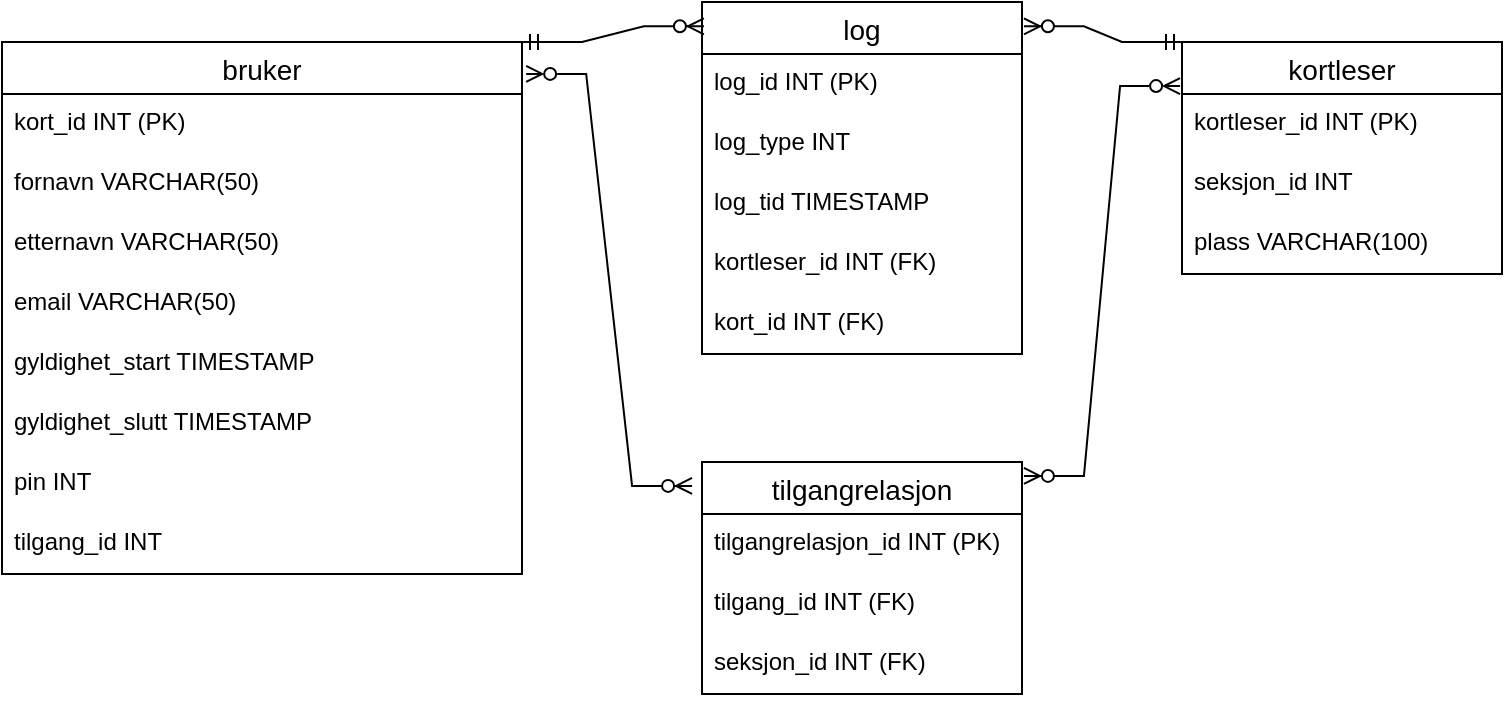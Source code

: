 <mxfile version="22.1.3" type="device">
  <diagram id="R2lEEEUBdFMjLlhIrx00" name="Page-1">
    <mxGraphModel dx="1434" dy="750" grid="0" gridSize="10" guides="1" tooltips="1" connect="1" arrows="1" fold="1" page="1" pageScale="1" pageWidth="850" pageHeight="1100" math="0" shadow="0" extFonts="Permanent Marker^https://fonts.googleapis.com/css?family=Permanent+Marker">
      <root>
        <mxCell id="0" />
        <mxCell id="1" parent="0" />
        <mxCell id="5ztRzxqujjNMiUvxfKSf-1" value="bruker" style="swimlane;fontStyle=0;childLayout=stackLayout;horizontal=1;startSize=26;horizontalStack=0;resizeParent=1;resizeParentMax=0;resizeLast=0;collapsible=1;marginBottom=0;align=center;fontSize=14;" parent="1" vertex="1">
          <mxGeometry x="40" y="40" width="260" height="266" as="geometry" />
        </mxCell>
        <mxCell id="5ztRzxqujjNMiUvxfKSf-2" value="kort_id INT (PK)" style="text;strokeColor=none;fillColor=none;spacingLeft=4;spacingRight=4;overflow=hidden;rotatable=0;points=[[0,0.5],[1,0.5]];portConstraint=eastwest;fontSize=12;whiteSpace=wrap;html=1;" parent="5ztRzxqujjNMiUvxfKSf-1" vertex="1">
          <mxGeometry y="26" width="260" height="30" as="geometry" />
        </mxCell>
        <mxCell id="5ztRzxqujjNMiUvxfKSf-3" value="fornavn VARCHAR(50)" style="text;strokeColor=none;fillColor=none;spacingLeft=4;spacingRight=4;overflow=hidden;rotatable=0;points=[[0,0.5],[1,0.5]];portConstraint=eastwest;fontSize=12;whiteSpace=wrap;html=1;" parent="5ztRzxqujjNMiUvxfKSf-1" vertex="1">
          <mxGeometry y="56" width="260" height="30" as="geometry" />
        </mxCell>
        <mxCell id="qw_QOssrDmkwzQ05NECk-21" value="etternavn VARCHAR(50)" style="text;strokeColor=none;fillColor=none;spacingLeft=4;spacingRight=4;overflow=hidden;rotatable=0;points=[[0,0.5],[1,0.5]];portConstraint=eastwest;fontSize=12;whiteSpace=wrap;html=1;" vertex="1" parent="5ztRzxqujjNMiUvxfKSf-1">
          <mxGeometry y="86" width="260" height="30" as="geometry" />
        </mxCell>
        <mxCell id="qw_QOssrDmkwzQ05NECk-22" value="email VARCHAR(50)" style="text;strokeColor=none;fillColor=none;spacingLeft=4;spacingRight=4;overflow=hidden;rotatable=0;points=[[0,0.5],[1,0.5]];portConstraint=eastwest;fontSize=12;whiteSpace=wrap;html=1;" vertex="1" parent="5ztRzxqujjNMiUvxfKSf-1">
          <mxGeometry y="116" width="260" height="30" as="geometry" />
        </mxCell>
        <mxCell id="5ztRzxqujjNMiUvxfKSf-4" value="gyldighet_start TIMESTAMP" style="text;strokeColor=none;fillColor=none;spacingLeft=4;spacingRight=4;overflow=hidden;rotatable=0;points=[[0,0.5],[1,0.5]];portConstraint=eastwest;fontSize=12;whiteSpace=wrap;html=1;" parent="5ztRzxqujjNMiUvxfKSf-1" vertex="1">
          <mxGeometry y="146" width="260" height="30" as="geometry" />
        </mxCell>
        <mxCell id="qw_QOssrDmkwzQ05NECk-25" value="gyldighet_slutt TIMESTAMP" style="text;strokeColor=none;fillColor=none;spacingLeft=4;spacingRight=4;overflow=hidden;rotatable=0;points=[[0,0.5],[1,0.5]];portConstraint=eastwest;fontSize=12;whiteSpace=wrap;html=1;" vertex="1" parent="5ztRzxqujjNMiUvxfKSf-1">
          <mxGeometry y="176" width="260" height="30" as="geometry" />
        </mxCell>
        <mxCell id="qw_QOssrDmkwzQ05NECk-24" value="pin INT" style="text;strokeColor=none;fillColor=none;spacingLeft=4;spacingRight=4;overflow=hidden;rotatable=0;points=[[0,0.5],[1,0.5]];portConstraint=eastwest;fontSize=12;whiteSpace=wrap;html=1;" vertex="1" parent="5ztRzxqujjNMiUvxfKSf-1">
          <mxGeometry y="206" width="260" height="30" as="geometry" />
        </mxCell>
        <mxCell id="qw_QOssrDmkwzQ05NECk-23" value="tilgang_id INT" style="text;strokeColor=none;fillColor=none;spacingLeft=4;spacingRight=4;overflow=hidden;rotatable=0;points=[[0,0.5],[1,0.5]];portConstraint=eastwest;fontSize=12;whiteSpace=wrap;html=1;" vertex="1" parent="5ztRzxqujjNMiUvxfKSf-1">
          <mxGeometry y="236" width="260" height="30" as="geometry" />
        </mxCell>
        <mxCell id="qw_QOssrDmkwzQ05NECk-1" value="log" style="swimlane;fontStyle=0;childLayout=stackLayout;horizontal=1;startSize=26;horizontalStack=0;resizeParent=1;resizeParentMax=0;resizeLast=0;collapsible=1;marginBottom=0;align=center;fontSize=14;" vertex="1" parent="1">
          <mxGeometry x="390" y="20" width="160" height="176" as="geometry" />
        </mxCell>
        <mxCell id="qw_QOssrDmkwzQ05NECk-2" value="log_id INT (PK)" style="text;strokeColor=none;fillColor=none;spacingLeft=4;spacingRight=4;overflow=hidden;rotatable=0;points=[[0,0.5],[1,0.5]];portConstraint=eastwest;fontSize=12;whiteSpace=wrap;html=1;" vertex="1" parent="qw_QOssrDmkwzQ05NECk-1">
          <mxGeometry y="26" width="160" height="30" as="geometry" />
        </mxCell>
        <mxCell id="qw_QOssrDmkwzQ05NECk-3" value="log_type INT" style="text;strokeColor=none;fillColor=none;spacingLeft=4;spacingRight=4;overflow=hidden;rotatable=0;points=[[0,0.5],[1,0.5]];portConstraint=eastwest;fontSize=12;whiteSpace=wrap;html=1;" vertex="1" parent="qw_QOssrDmkwzQ05NECk-1">
          <mxGeometry y="56" width="160" height="30" as="geometry" />
        </mxCell>
        <mxCell id="qw_QOssrDmkwzQ05NECk-4" value="log_tid TIMESTAMP" style="text;strokeColor=none;fillColor=none;spacingLeft=4;spacingRight=4;overflow=hidden;rotatable=0;points=[[0,0.5],[1,0.5]];portConstraint=eastwest;fontSize=12;whiteSpace=wrap;html=1;" vertex="1" parent="qw_QOssrDmkwzQ05NECk-1">
          <mxGeometry y="86" width="160" height="30" as="geometry" />
        </mxCell>
        <mxCell id="qw_QOssrDmkwzQ05NECk-26" value="kortleser_id INT (FK)" style="text;strokeColor=none;fillColor=none;spacingLeft=4;spacingRight=4;overflow=hidden;rotatable=0;points=[[0,0.5],[1,0.5]];portConstraint=eastwest;fontSize=12;whiteSpace=wrap;html=1;" vertex="1" parent="qw_QOssrDmkwzQ05NECk-1">
          <mxGeometry y="116" width="160" height="30" as="geometry" />
        </mxCell>
        <mxCell id="qw_QOssrDmkwzQ05NECk-27" value="kort_id INT (FK)" style="text;strokeColor=none;fillColor=none;spacingLeft=4;spacingRight=4;overflow=hidden;rotatable=0;points=[[0,0.5],[1,0.5]];portConstraint=eastwest;fontSize=12;whiteSpace=wrap;html=1;" vertex="1" parent="qw_QOssrDmkwzQ05NECk-1">
          <mxGeometry y="146" width="160" height="30" as="geometry" />
        </mxCell>
        <mxCell id="qw_QOssrDmkwzQ05NECk-5" value="tilgangrelasjon" style="swimlane;fontStyle=0;childLayout=stackLayout;horizontal=1;startSize=26;horizontalStack=0;resizeParent=1;resizeParentMax=0;resizeLast=0;collapsible=1;marginBottom=0;align=center;fontSize=14;rounded=0;" vertex="1" parent="1">
          <mxGeometry x="390" y="250" width="160" height="116" as="geometry" />
        </mxCell>
        <mxCell id="qw_QOssrDmkwzQ05NECk-6" value="tilgangrelasjon_id INT (PK)" style="text;strokeColor=none;fillColor=none;spacingLeft=4;spacingRight=4;overflow=hidden;rotatable=0;points=[[0,0.5],[1,0.5]];portConstraint=eastwest;fontSize=12;whiteSpace=wrap;html=1;" vertex="1" parent="qw_QOssrDmkwzQ05NECk-5">
          <mxGeometry y="26" width="160" height="30" as="geometry" />
        </mxCell>
        <mxCell id="qw_QOssrDmkwzQ05NECk-7" value="tilgang_id INT (FK)" style="text;strokeColor=none;fillColor=none;spacingLeft=4;spacingRight=4;overflow=hidden;rotatable=0;points=[[0,0.5],[1,0.5]];portConstraint=eastwest;fontSize=12;whiteSpace=wrap;html=1;" vertex="1" parent="qw_QOssrDmkwzQ05NECk-5">
          <mxGeometry y="56" width="160" height="30" as="geometry" />
        </mxCell>
        <mxCell id="qw_QOssrDmkwzQ05NECk-8" value="seksjon_id INT (FK)" style="text;strokeColor=none;fillColor=none;spacingLeft=4;spacingRight=4;overflow=hidden;rotatable=0;points=[[0,0.5],[1,0.5]];portConstraint=eastwest;fontSize=12;whiteSpace=wrap;html=1;" vertex="1" parent="qw_QOssrDmkwzQ05NECk-5">
          <mxGeometry y="86" width="160" height="30" as="geometry" />
        </mxCell>
        <mxCell id="qw_QOssrDmkwzQ05NECk-9" value="kortleser" style="swimlane;fontStyle=0;childLayout=stackLayout;horizontal=1;startSize=26;horizontalStack=0;resizeParent=1;resizeParentMax=0;resizeLast=0;collapsible=1;marginBottom=0;align=center;fontSize=14;" vertex="1" parent="1">
          <mxGeometry x="630" y="40" width="160" height="116" as="geometry" />
        </mxCell>
        <mxCell id="qw_QOssrDmkwzQ05NECk-10" value="kortleser_id INT (PK)" style="text;strokeColor=none;fillColor=none;spacingLeft=4;spacingRight=4;overflow=hidden;rotatable=0;points=[[0,0.5],[1,0.5]];portConstraint=eastwest;fontSize=12;whiteSpace=wrap;html=1;" vertex="1" parent="qw_QOssrDmkwzQ05NECk-9">
          <mxGeometry y="26" width="160" height="30" as="geometry" />
        </mxCell>
        <mxCell id="qw_QOssrDmkwzQ05NECk-11" value="seksjon_id INT&amp;nbsp;" style="text;strokeColor=none;fillColor=none;spacingLeft=4;spacingRight=4;overflow=hidden;rotatable=0;points=[[0,0.5],[1,0.5]];portConstraint=eastwest;fontSize=12;whiteSpace=wrap;html=1;" vertex="1" parent="qw_QOssrDmkwzQ05NECk-9">
          <mxGeometry y="56" width="160" height="30" as="geometry" />
        </mxCell>
        <mxCell id="qw_QOssrDmkwzQ05NECk-12" value="plass VARCHAR(100)" style="text;strokeColor=none;fillColor=none;spacingLeft=4;spacingRight=4;overflow=hidden;rotatable=0;points=[[0,0.5],[1,0.5]];portConstraint=eastwest;fontSize=12;whiteSpace=wrap;html=1;" vertex="1" parent="qw_QOssrDmkwzQ05NECk-9">
          <mxGeometry y="86" width="160" height="30" as="geometry" />
        </mxCell>
        <mxCell id="qw_QOssrDmkwzQ05NECk-14" value="" style="edgeStyle=entityRelationEdgeStyle;fontSize=12;html=1;endArrow=ERzeroToMany;startArrow=ERzeroToMany;rounded=0;exitX=-0.006;exitY=0.19;exitDx=0;exitDy=0;entryX=1.006;entryY=0.06;entryDx=0;entryDy=0;exitPerimeter=0;entryPerimeter=0;startFill=0;" edge="1" parent="1" source="qw_QOssrDmkwzQ05NECk-9" target="qw_QOssrDmkwzQ05NECk-5">
          <mxGeometry width="100" height="100" relative="1" as="geometry">
            <mxPoint x="370" y="440" as="sourcePoint" />
            <mxPoint x="610" y="530" as="targetPoint" />
          </mxGeometry>
        </mxCell>
        <mxCell id="qw_QOssrDmkwzQ05NECk-19" value="" style="edgeStyle=entityRelationEdgeStyle;fontSize=12;html=1;endArrow=ERzeroToMany;startArrow=ERmandOne;rounded=0;exitX=0;exitY=0;exitDx=0;exitDy=0;entryX=1.006;entryY=0.069;entryDx=0;entryDy=0;entryPerimeter=0;" edge="1" parent="1" source="qw_QOssrDmkwzQ05NECk-9" target="qw_QOssrDmkwzQ05NECk-1">
          <mxGeometry width="100" height="100" relative="1" as="geometry">
            <mxPoint x="540" y="250" as="sourcePoint" />
            <mxPoint x="481" y="443" as="targetPoint" />
          </mxGeometry>
        </mxCell>
        <mxCell id="qw_QOssrDmkwzQ05NECk-20" value="" style="edgeStyle=entityRelationEdgeStyle;fontSize=12;html=1;endArrow=ERzeroToMany;startArrow=ERmandOne;rounded=0;exitX=1;exitY=0;exitDx=0;exitDy=0;entryX=0.006;entryY=0.069;entryDx=0;entryDy=0;entryPerimeter=0;" edge="1" parent="1" source="5ztRzxqujjNMiUvxfKSf-1" target="qw_QOssrDmkwzQ05NECk-1">
          <mxGeometry width="100" height="100" relative="1" as="geometry">
            <mxPoint x="370" y="220" as="sourcePoint" />
            <mxPoint x="311" y="413" as="targetPoint" />
          </mxGeometry>
        </mxCell>
        <mxCell id="qw_QOssrDmkwzQ05NECk-13" value="" style="edgeStyle=entityRelationEdgeStyle;fontSize=12;html=1;endArrow=ERzeroToMany;endFill=1;startArrow=ERzeroToMany;rounded=0;entryX=-0.031;entryY=0.103;entryDx=0;entryDy=0;startFill=0;entryPerimeter=0;exitX=1.008;exitY=0.06;exitDx=0;exitDy=0;exitPerimeter=0;" edge="1" parent="1" source="5ztRzxqujjNMiUvxfKSf-1" target="qw_QOssrDmkwzQ05NECk-5">
          <mxGeometry width="100" height="100" relative="1" as="geometry">
            <mxPoint x="320" y="290" as="sourcePoint" />
            <mxPoint x="488.08" y="452.516" as="targetPoint" />
            <Array as="points">
              <mxPoint x="230" y="477.48" />
              <mxPoint x="230" y="407.48" />
            </Array>
          </mxGeometry>
        </mxCell>
      </root>
    </mxGraphModel>
  </diagram>
</mxfile>

